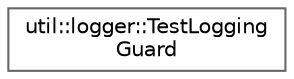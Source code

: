 digraph "Graphical Class Hierarchy"
{
 // LATEX_PDF_SIZE
  bgcolor="transparent";
  edge [fontname=Helvetica,fontsize=10,labelfontname=Helvetica,labelfontsize=10];
  node [fontname=Helvetica,fontsize=10,shape=box,height=0.2,width=0.4];
  rankdir="LR";
  Node0 [id="Node000000",label="util::logger::TestLogging\lGuard",height=0.2,width=0.4,color="grey40", fillcolor="white", style="filled",URL="$d8/d95/classutil_1_1logger_1_1TestLoggingGuard.html",tooltip=" "];
}
